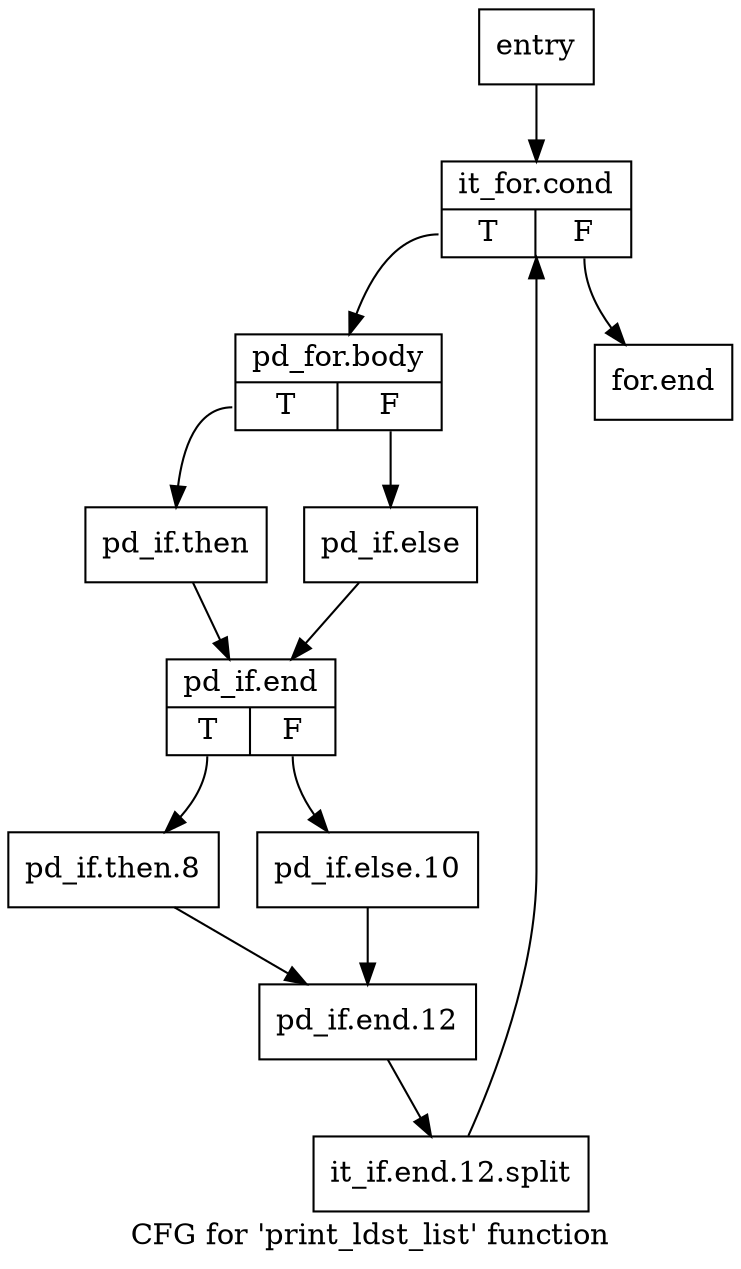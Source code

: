 digraph "CFG for 'print_ldst_list' function" {
	label="CFG for 'print_ldst_list' function";

	Node0x4e84d80 [shape=record,label="{entry}"];
	Node0x4e84d80 -> Node0x4e84dd0;
	Node0x4e84dd0 [shape=record,label="{it_for.cond|{<s0>T|<s1>F}}"];
	Node0x4e84dd0:s0 -> Node0x4e84e20;
	Node0x4e84dd0:s1 -> Node0x4e85050;
	Node0x4e84e20 [shape=record,label="{pd_for.body|{<s0>T|<s1>F}}"];
	Node0x4e84e20:s0 -> Node0x4e84e70;
	Node0x4e84e20:s1 -> Node0x4e84ec0;
	Node0x4e84e70 [shape=record,label="{pd_if.then}"];
	Node0x4e84e70 -> Node0x4e84f10;
	Node0x4e84ec0 [shape=record,label="{pd_if.else}"];
	Node0x4e84ec0 -> Node0x4e84f10;
	Node0x4e84f10 [shape=record,label="{pd_if.end|{<s0>T|<s1>F}}"];
	Node0x4e84f10:s0 -> Node0x4e84f60;
	Node0x4e84f10:s1 -> Node0x4e84fb0;
	Node0x4e84f60 [shape=record,label="{pd_if.then.8}"];
	Node0x4e84f60 -> Node0x4e85000;
	Node0x4e84fb0 [shape=record,label="{pd_if.else.10}"];
	Node0x4e84fb0 -> Node0x4e85000;
	Node0x4e85000 [shape=record,label="{pd_if.end.12}"];
	Node0x4e85000 -> Node0xd2f7140;
	Node0xd2f7140 [shape=record,label="{it_if.end.12.split}"];
	Node0xd2f7140 -> Node0x4e84dd0;
	Node0x4e85050 [shape=record,label="{for.end}"];
}
